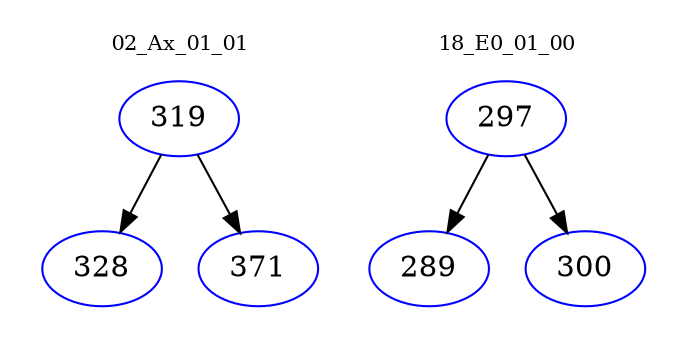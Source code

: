 digraph{
subgraph cluster_0 {
color = white
label = "02_Ax_01_01";
fontsize=10;
T0_319 [label="319", color="blue"]
T0_319 -> T0_328 [color="black"]
T0_328 [label="328", color="blue"]
T0_319 -> T0_371 [color="black"]
T0_371 [label="371", color="blue"]
}
subgraph cluster_1 {
color = white
label = "18_E0_01_00";
fontsize=10;
T1_297 [label="297", color="blue"]
T1_297 -> T1_289 [color="black"]
T1_289 [label="289", color="blue"]
T1_297 -> T1_300 [color="black"]
T1_300 [label="300", color="blue"]
}
}
